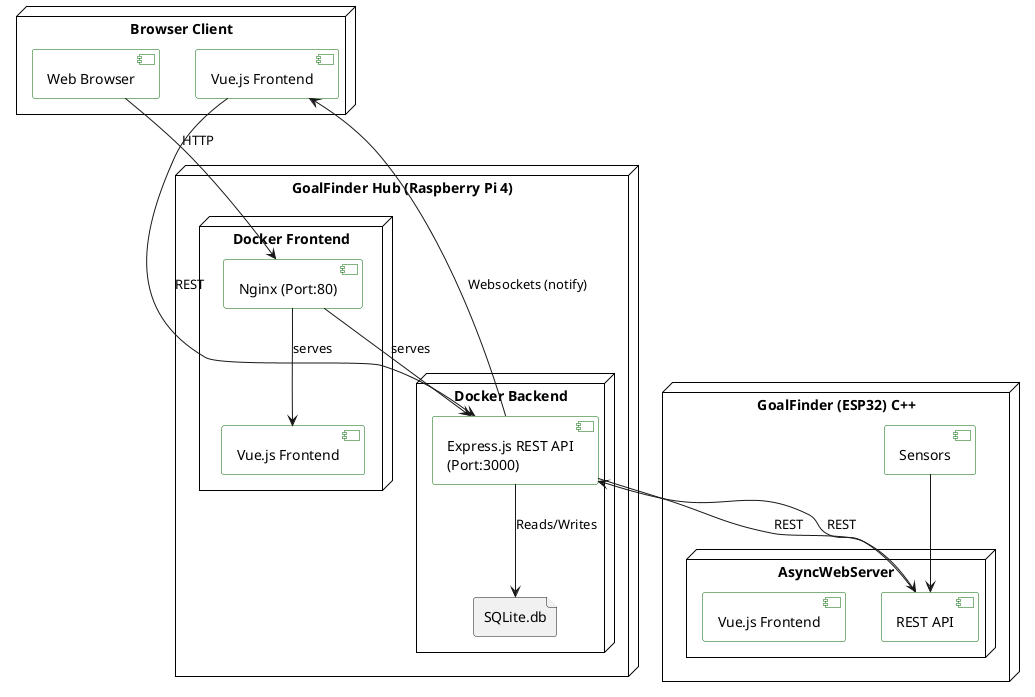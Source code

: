 @startuml Deployment
skinparam node {
    BackgroundColor White
    BorderColor Black
}

skinparam component {
    BackgroundColor White
    BorderColor DarkGreen
}

node "Browser Client" {
  component "Web Browser"
  component  "Vue.js Frontend" as client
}

node "GoalFinder Hub (Raspberry Pi 4)" {

    node "Docker Frontend" {
        component "Nginx (Port:80)" as proxy
        component "Vue.js Frontend" as frontend 
    }

    node "Docker Backend" {
        component "Express.js REST API\n(Port:3000)" as api
        file "SQLite.db" as db
    }

}

node "GoalFinder (ESP32) C++" {
    node "AsyncWebServer" {
        component "REST API" as esp
        component "Vue.js Frontend"
    }
    component "Sensors" as sensors
}

"Web Browser" --> proxy : HTTP
proxy --> frontend : serves
proxy --> api : serves
api --> db : Reads/Writes
api --> esp : REST
esp --> api : REST
sensors --> esp
client -right-> api : REST
api -left-> client : Websockets (notify)

@enduml
